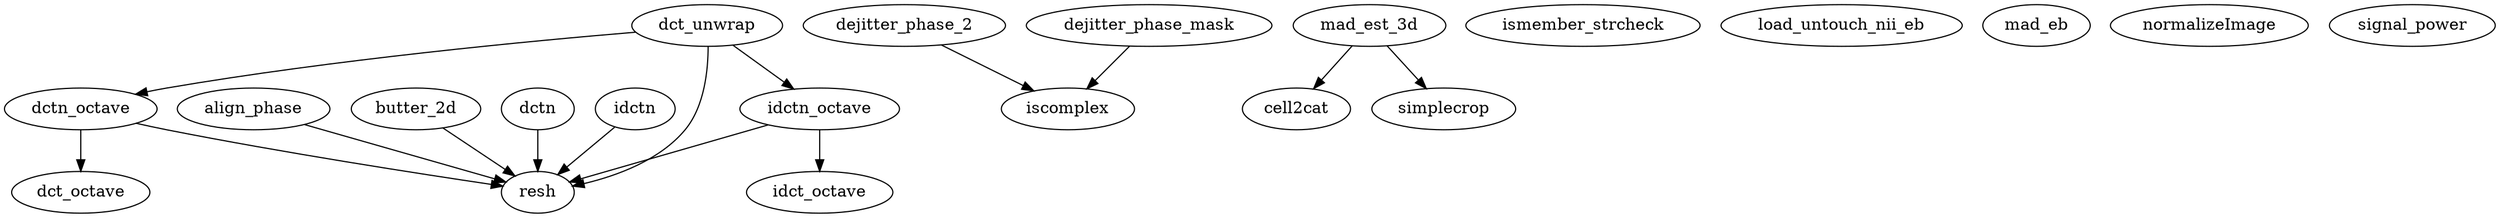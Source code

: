 /* Created by mdot for Matlab */
digraph m2html {
  align_phase -> resh;
  butter_2d -> resh;
  dct_unwrap -> dctn_octave;
  dct_unwrap -> idctn_octave;
  dct_unwrap -> resh;
  dctn -> resh;
  dctn_octave -> dct_octave;
  dctn_octave -> resh;
  dejitter_phase_2 -> iscomplex;
  dejitter_phase_mask -> iscomplex;
  idctn -> resh;
  idctn_octave -> idct_octave;
  idctn_octave -> resh;
  mad_est_3d -> cell2cat;
  mad_est_3d -> simplecrop;

  align_phase [URL="align_phase.html"];
  butter_2d [URL="butter_2d.html"];
  cell2cat [URL="cell2cat.html"];
  dct_octave [URL="dct_octave.html"];
  dct_unwrap [URL="dct_unwrap.html"];
  dctn [URL="dctn.html"];
  dctn_octave [URL="dctn_octave.html"];
  dejitter_phase_2 [URL="dejitter_phase_2.html"];
  dejitter_phase_mask [URL="dejitter_phase_mask.html"];
  idct_octave [URL="idct_octave.html"];
  idctn [URL="idctn.html"];
  idctn_octave [URL="idctn_octave.html"];
  iscomplex [URL="iscomplex.html"];
  ismember_strcheck [URL="ismember_strcheck.html"];
  load_untouch_nii_eb [URL="load_untouch_nii_eb.html"];
  mad_eb [URL="mad_eb.html"];
  mad_est_3d [URL="mad_est_3d.html"];
  normalizeImage [URL="normalizeImage.html"];
  resh [URL="resh.html"];
  signal_power [URL="signal_power.html"];
  simplecrop [URL="simplecrop.html"];
}